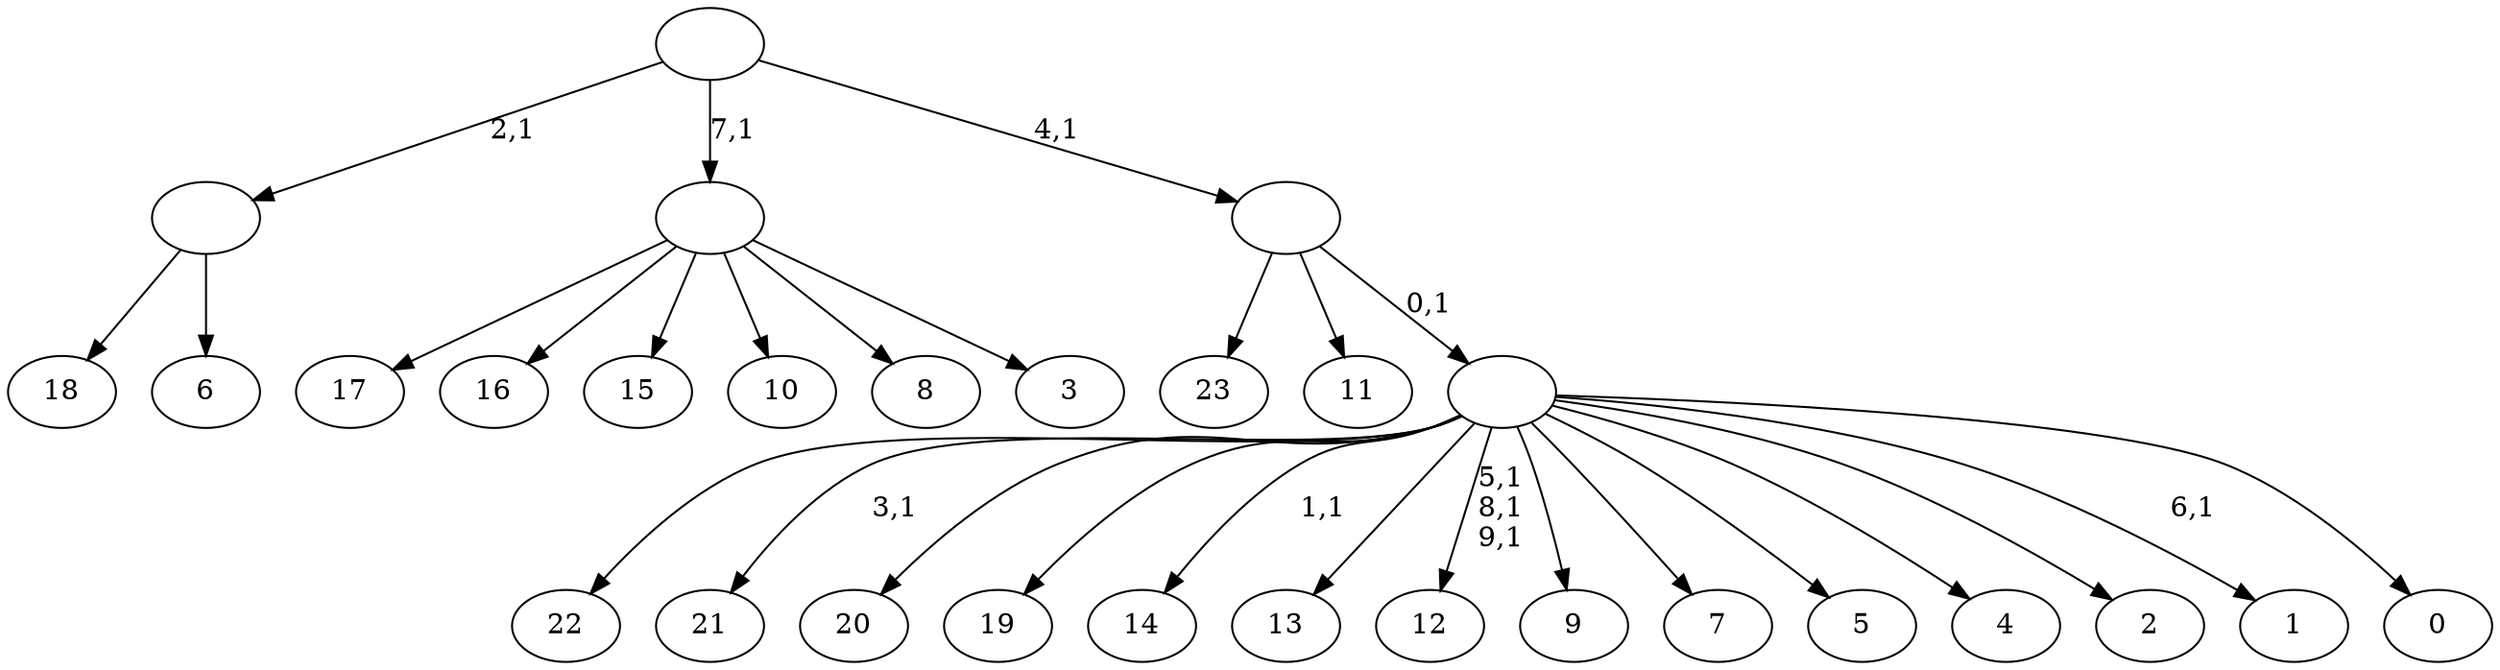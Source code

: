 digraph T {
	34 [label="23"]
	33 [label="22"]
	32 [label="21"]
	30 [label="20"]
	29 [label="19"]
	28 [label="18"]
	27 [label="17"]
	26 [label="16"]
	25 [label="15"]
	24 [label="14"]
	22 [label="13"]
	21 [label="12"]
	17 [label="11"]
	16 [label="10"]
	15 [label="9"]
	14 [label="8"]
	13 [label="7"]
	12 [label="6"]
	11 [label=""]
	10 [label="5"]
	9 [label="4"]
	8 [label="3"]
	7 [label=""]
	6 [label="2"]
	5 [label="1"]
	3 [label="0"]
	2 [label=""]
	1 [label=""]
	0 [label=""]
	11 -> 28 [label=""]
	11 -> 12 [label=""]
	7 -> 27 [label=""]
	7 -> 26 [label=""]
	7 -> 25 [label=""]
	7 -> 16 [label=""]
	7 -> 14 [label=""]
	7 -> 8 [label=""]
	2 -> 5 [label="6,1"]
	2 -> 21 [label="5,1\n8,1\n9,1"]
	2 -> 24 [label="1,1"]
	2 -> 32 [label="3,1"]
	2 -> 33 [label=""]
	2 -> 30 [label=""]
	2 -> 29 [label=""]
	2 -> 22 [label=""]
	2 -> 15 [label=""]
	2 -> 13 [label=""]
	2 -> 10 [label=""]
	2 -> 9 [label=""]
	2 -> 6 [label=""]
	2 -> 3 [label=""]
	1 -> 34 [label=""]
	1 -> 17 [label=""]
	1 -> 2 [label="0,1"]
	0 -> 11 [label="2,1"]
	0 -> 7 [label="7,1"]
	0 -> 1 [label="4,1"]
}

